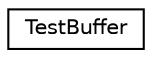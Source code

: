 digraph G
{
  edge [fontname="Helvetica",fontsize="10",labelfontname="Helvetica",labelfontsize="10"];
  node [fontname="Helvetica",fontsize="10",shape=record];
  rankdir="LR";
  Node1 [label="TestBuffer",height=0.2,width=0.4,color="black", fillcolor="white", style="filled",URL="$structTestBuffer.html"];
}

